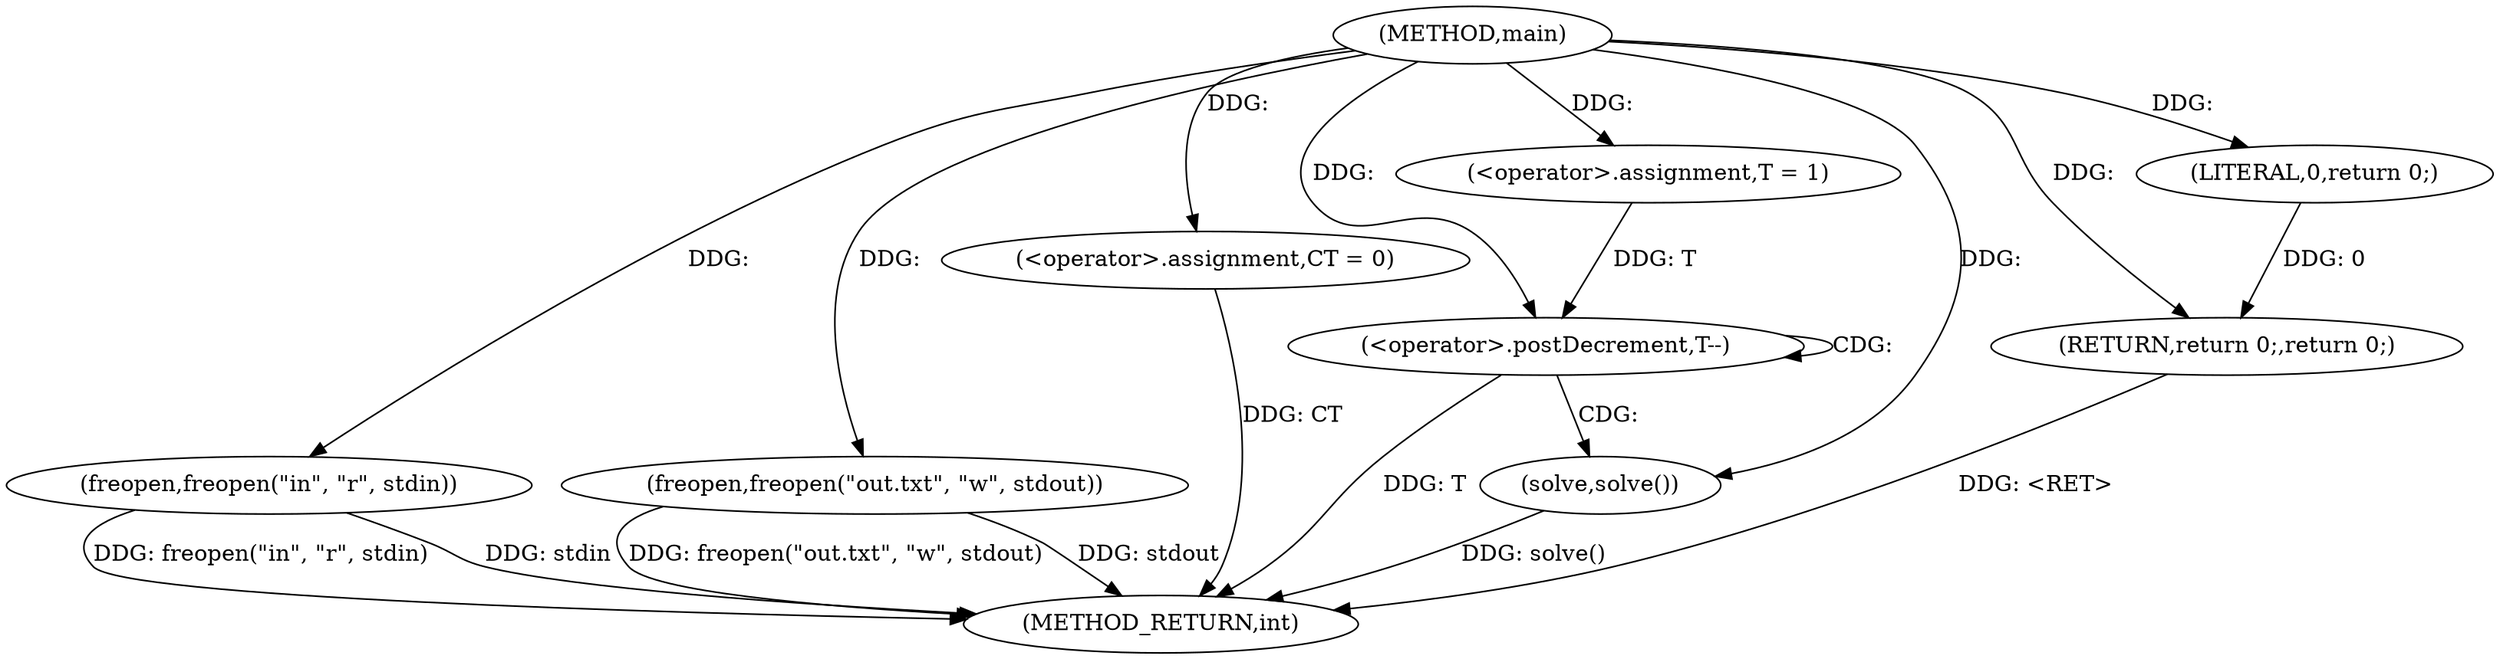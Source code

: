 digraph "main" {  
"1000183" [label = "(METHOD,main)" ]
"1000208" [label = "(METHOD_RETURN,int)" ]
"1000185" [label = "(freopen,freopen(\"in\", \"r\", stdin))" ]
"1000189" [label = "(freopen,freopen(\"out.txt\", \"w\", stdout))" ]
"1000194" [label = "(<operator>.assignment,T = 1)" ]
"1000198" [label = "(<operator>.assignment,CT = 0)" ]
"1000206" [label = "(RETURN,return 0;,return 0;)" ]
"1000202" [label = "(<operator>.postDecrement,T--)" ]
"1000207" [label = "(LITERAL,0,return 0;)" ]
"1000205" [label = "(solve,solve())" ]
  "1000206" -> "1000208"  [ label = "DDG: <RET>"] 
  "1000185" -> "1000208"  [ label = "DDG: freopen(\"in\", \"r\", stdin)"] 
  "1000189" -> "1000208"  [ label = "DDG: freopen(\"out.txt\", \"w\", stdout)"] 
  "1000198" -> "1000208"  [ label = "DDG: CT"] 
  "1000202" -> "1000208"  [ label = "DDG: T"] 
  "1000205" -> "1000208"  [ label = "DDG: solve()"] 
  "1000185" -> "1000208"  [ label = "DDG: stdin"] 
  "1000189" -> "1000208"  [ label = "DDG: stdout"] 
  "1000183" -> "1000194"  [ label = "DDG: "] 
  "1000183" -> "1000198"  [ label = "DDG: "] 
  "1000207" -> "1000206"  [ label = "DDG: 0"] 
  "1000183" -> "1000206"  [ label = "DDG: "] 
  "1000183" -> "1000185"  [ label = "DDG: "] 
  "1000183" -> "1000189"  [ label = "DDG: "] 
  "1000183" -> "1000207"  [ label = "DDG: "] 
  "1000194" -> "1000202"  [ label = "DDG: T"] 
  "1000183" -> "1000202"  [ label = "DDG: "] 
  "1000183" -> "1000205"  [ label = "DDG: "] 
  "1000202" -> "1000202"  [ label = "CDG: "] 
  "1000202" -> "1000205"  [ label = "CDG: "] 
}
